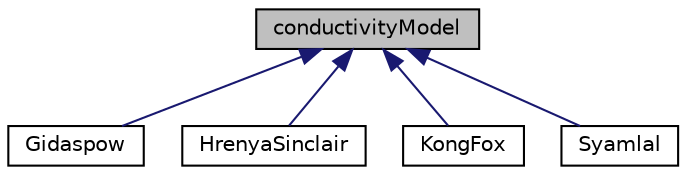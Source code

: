 digraph "conductivityModel"
{
  bgcolor="transparent";
  edge [fontname="Helvetica",fontsize="10",labelfontname="Helvetica",labelfontsize="10"];
  node [fontname="Helvetica",fontsize="10",shape=record];
  Node0 [label="conductivityModel",height=0.2,width=0.4,color="black", fillcolor="grey75", style="filled", fontcolor="black"];
  Node0 -> Node1 [dir="back",color="midnightblue",fontsize="10",style="solid",fontname="Helvetica"];
  Node1 [label="Gidaspow",height=0.2,width=0.4,color="black",URL="$a02664.html"];
  Node0 -> Node2 [dir="back",color="midnightblue",fontsize="10",style="solid",fontname="Helvetica"];
  Node2 [label="HrenyaSinclair",height=0.2,width=0.4,color="black",URL="$a02668.html"];
  Node0 -> Node3 [dir="back",color="midnightblue",fontsize="10",style="solid",fontname="Helvetica"];
  Node3 [label="KongFox",height=0.2,width=0.4,color="black",URL="$a02672.html"];
  Node0 -> Node4 [dir="back",color="midnightblue",fontsize="10",style="solid",fontname="Helvetica"];
  Node4 [label="Syamlal",height=0.2,width=0.4,color="black",URL="$a02676.html"];
}
